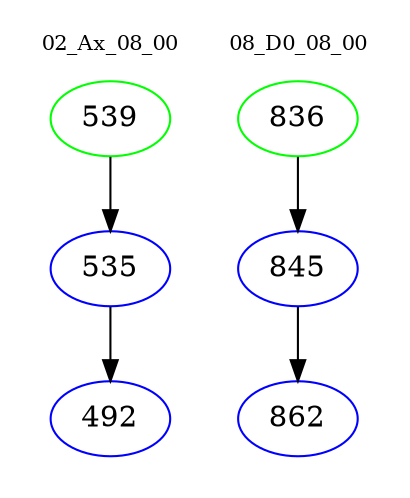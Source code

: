 digraph{
subgraph cluster_0 {
color = white
label = "02_Ax_08_00";
fontsize=10;
T0_539 [label="539", color="green"]
T0_539 -> T0_535 [color="black"]
T0_535 [label="535", color="blue"]
T0_535 -> T0_492 [color="black"]
T0_492 [label="492", color="blue"]
}
subgraph cluster_1 {
color = white
label = "08_D0_08_00";
fontsize=10;
T1_836 [label="836", color="green"]
T1_836 -> T1_845 [color="black"]
T1_845 [label="845", color="blue"]
T1_845 -> T1_862 [color="black"]
T1_862 [label="862", color="blue"]
}
}
